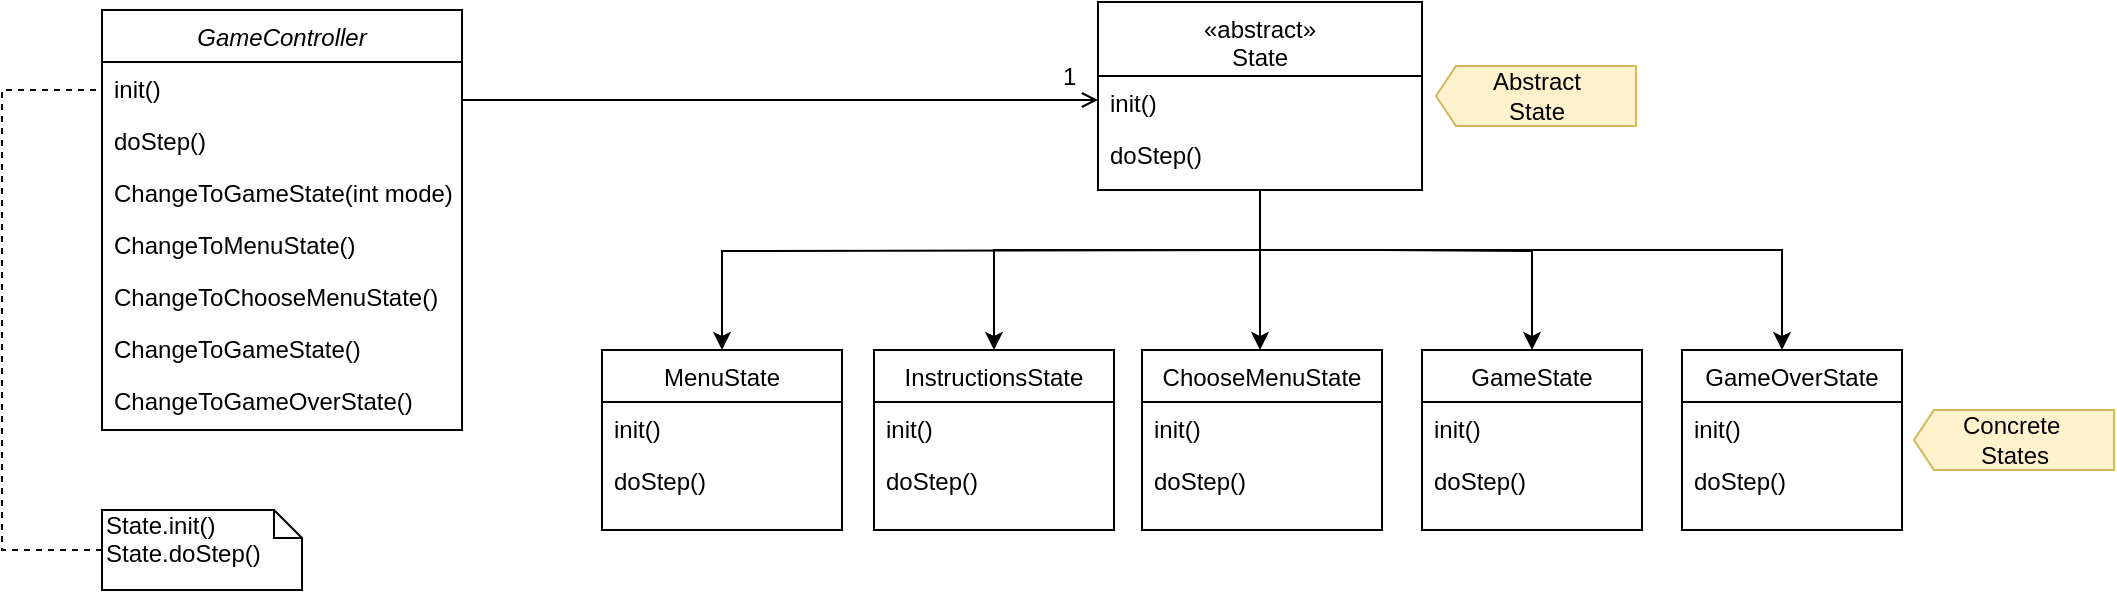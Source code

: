 <mxfile version="13.1.4" type="device"><diagram id="C5RBs43oDa-KdzZeNtuy" name="Page-1"><mxGraphModel dx="1822" dy="737" grid="0" gridSize="10" guides="1" tooltips="1" connect="1" arrows="1" fold="1" page="0" pageScale="1" pageWidth="827" pageHeight="1169" math="0" shadow="0"><root><mxCell id="WIyWlLk6GJQsqaUBKTNV-0"/><mxCell id="WIyWlLk6GJQsqaUBKTNV-1" parent="WIyWlLk6GJQsqaUBKTNV-0"/><mxCell id="uVAmfsBUVy08bA7-TUdP-8" style="edgeStyle=orthogonalEdgeStyle;rounded=0;orthogonalLoop=1;jettySize=auto;html=1;entryX=0.5;entryY=0;entryDx=0;entryDy=0;" parent="WIyWlLk6GJQsqaUBKTNV-1" target="uVAmfsBUVy08bA7-TUdP-9" edge="1"><mxGeometry relative="1" as="geometry"><mxPoint x="589" y="280" as="targetPoint"/><mxPoint x="650" y="240" as="sourcePoint"/></mxGeometry></mxCell><mxCell id="uVAmfsBUVy08bA7-TUdP-16" value="" style="edgeStyle=orthogonalEdgeStyle;rounded=0;orthogonalLoop=1;jettySize=auto;html=1;" parent="WIyWlLk6GJQsqaUBKTNV-1" target="uVAmfsBUVy08bA7-TUdP-13" edge="1"><mxGeometry relative="1" as="geometry"><mxPoint x="589" y="240" as="sourcePoint"/><Array as="points"><mxPoint x="589" y="280"/><mxPoint x="589" y="280"/></Array></mxGeometry></mxCell><mxCell id="uVAmfsBUVy08bA7-TUdP-21" value="" style="edgeStyle=orthogonalEdgeStyle;rounded=0;orthogonalLoop=1;jettySize=auto;html=1;" parent="WIyWlLk6GJQsqaUBKTNV-1" target="uVAmfsBUVy08bA7-TUdP-18" edge="1"><mxGeometry relative="1" as="geometry"><mxPoint x="600" y="240" as="sourcePoint"/></mxGeometry></mxCell><mxCell id="uVAmfsBUVy08bA7-TUdP-27" value="" style="edgeStyle=orthogonalEdgeStyle;rounded=0;orthogonalLoop=1;jettySize=auto;html=1;" parent="WIyWlLk6GJQsqaUBKTNV-1" source="zkfFHV4jXpPFQw0GAbJ--17" target="uVAmfsBUVy08bA7-TUdP-24" edge="1"><mxGeometry relative="1" as="geometry"><Array as="points"><mxPoint x="589" y="240"/><mxPoint x="850" y="240"/></Array></mxGeometry></mxCell><mxCell id="zkfFHV4jXpPFQw0GAbJ--17" value="«abstract»&#10;State" style="swimlane;fontStyle=0;align=center;verticalAlign=top;childLayout=stackLayout;horizontal=1;startSize=37;horizontalStack=0;resizeParent=1;resizeLast=0;collapsible=1;marginBottom=0;rounded=0;shadow=0;strokeWidth=1;" parent="WIyWlLk6GJQsqaUBKTNV-1" vertex="1"><mxGeometry x="508" y="116" width="162" height="94" as="geometry"><mxRectangle x="550" y="140" width="160" height="26" as="alternateBounds"/></mxGeometry></mxCell><mxCell id="zkfFHV4jXpPFQw0GAbJ--18" value="init()&#10;" style="text;align=left;verticalAlign=top;spacingLeft=4;spacingRight=4;overflow=hidden;rotatable=0;points=[[0,0.5],[1,0.5]];portConstraint=eastwest;" parent="zkfFHV4jXpPFQw0GAbJ--17" vertex="1"><mxGeometry y="37" width="162" height="26" as="geometry"/></mxCell><mxCell id="zkfFHV4jXpPFQw0GAbJ--19" value="doStep()" style="text;align=left;verticalAlign=top;spacingLeft=4;spacingRight=4;overflow=hidden;rotatable=0;points=[[0,0.5],[1,0.5]];portConstraint=eastwest;rounded=0;shadow=0;html=0;" parent="zkfFHV4jXpPFQw0GAbJ--17" vertex="1"><mxGeometry y="63" width="162" height="26" as="geometry"/></mxCell><mxCell id="zkfFHV4jXpPFQw0GAbJ--26" value="" style="endArrow=open;shadow=0;strokeWidth=1;strokeColor=#000000;rounded=0;endFill=1;edgeStyle=elbowEdgeStyle;elbow=vertical;" parent="WIyWlLk6GJQsqaUBKTNV-1" source="zkfFHV4jXpPFQw0GAbJ--0" target="zkfFHV4jXpPFQw0GAbJ--17" edge="1"><mxGeometry x="0.5" y="41" relative="1" as="geometry"><mxPoint x="380" y="192" as="sourcePoint"/><mxPoint x="540" y="192" as="targetPoint"/><mxPoint x="-40" y="32" as="offset"/></mxGeometry></mxCell><mxCell id="zkfFHV4jXpPFQw0GAbJ--28" value="1" style="resizable=0;align=right;verticalAlign=bottom;labelBackgroundColor=none;fontSize=12;" parent="zkfFHV4jXpPFQw0GAbJ--26" connectable="0" vertex="1"><mxGeometry x="1" relative="1" as="geometry"><mxPoint x="-9.33" y="-2.83" as="offset"/></mxGeometry></mxCell><mxCell id="uVAmfsBUVy08bA7-TUdP-32" style="edgeStyle=orthogonalEdgeStyle;rounded=0;orthogonalLoop=1;jettySize=auto;html=1;entryX=0.5;entryY=0;entryDx=0;entryDy=0;" parent="WIyWlLk6GJQsqaUBKTNV-1" source="zkfFHV4jXpPFQw0GAbJ--17" target="uVAmfsBUVy08bA7-TUdP-28" edge="1"><mxGeometry relative="1" as="geometry"><mxPoint x="461" y="400" as="targetPoint"/><mxPoint x="589.0" y="210.0" as="sourcePoint"/><Array as="points"><mxPoint x="589" y="240"/><mxPoint x="456" y="240"/></Array></mxGeometry></mxCell><mxCell id="zkfFHV4jXpPFQw0GAbJ--0" value="GameController" style="swimlane;fontStyle=2;align=center;verticalAlign=top;childLayout=stackLayout;horizontal=1;startSize=26;horizontalStack=0;resizeParent=1;resizeLast=0;collapsible=1;marginBottom=0;rounded=0;shadow=0;strokeWidth=1;" parent="WIyWlLk6GJQsqaUBKTNV-1" vertex="1"><mxGeometry x="10" y="120" width="180" height="210" as="geometry"><mxRectangle x="230" y="140" width="160" height="26" as="alternateBounds"/></mxGeometry></mxCell><mxCell id="zkfFHV4jXpPFQw0GAbJ--1" value="init()" style="text;align=left;verticalAlign=top;spacingLeft=4;spacingRight=4;overflow=hidden;rotatable=0;points=[[0,0.5],[1,0.5]];portConstraint=eastwest;" parent="zkfFHV4jXpPFQw0GAbJ--0" vertex="1"><mxGeometry y="26" width="180" height="26" as="geometry"/></mxCell><mxCell id="zkfFHV4jXpPFQw0GAbJ--2" value="doStep()" style="text;align=left;verticalAlign=top;spacingLeft=4;spacingRight=4;overflow=hidden;rotatable=0;points=[[0,0.5],[1,0.5]];portConstraint=eastwest;rounded=0;shadow=0;html=0;" parent="zkfFHV4jXpPFQw0GAbJ--0" vertex="1"><mxGeometry y="52" width="180" height="26" as="geometry"/></mxCell><mxCell id="uVAmfsBUVy08bA7-TUdP-38" value="ChangeToGameState(int mode)" style="text;align=left;verticalAlign=top;spacingLeft=4;spacingRight=4;overflow=hidden;rotatable=0;points=[[0,0.5],[1,0.5]];portConstraint=eastwest;rounded=0;shadow=0;html=0;" parent="zkfFHV4jXpPFQw0GAbJ--0" vertex="1"><mxGeometry y="78" width="180" height="26" as="geometry"/></mxCell><mxCell id="uVAmfsBUVy08bA7-TUdP-39" value="ChangeToMenuState()" style="text;align=left;verticalAlign=top;spacingLeft=4;spacingRight=4;overflow=hidden;rotatable=0;points=[[0,0.5],[1,0.5]];portConstraint=eastwest;rounded=0;shadow=0;html=0;" parent="zkfFHV4jXpPFQw0GAbJ--0" vertex="1"><mxGeometry y="104" width="180" height="26" as="geometry"/></mxCell><mxCell id="uVAmfsBUVy08bA7-TUdP-40" value="ChangeToChooseMenuState()" style="text;align=left;verticalAlign=top;spacingLeft=4;spacingRight=4;overflow=hidden;rotatable=0;points=[[0,0.5],[1,0.5]];portConstraint=eastwest;rounded=0;shadow=0;html=0;" parent="zkfFHV4jXpPFQw0GAbJ--0" vertex="1"><mxGeometry y="130" width="180" height="26" as="geometry"/></mxCell><mxCell id="uVAmfsBUVy08bA7-TUdP-41" value="ChangeToGameState()" style="text;align=left;verticalAlign=top;spacingLeft=4;spacingRight=4;overflow=hidden;rotatable=0;points=[[0,0.5],[1,0.5]];portConstraint=eastwest;rounded=0;shadow=0;html=0;" parent="zkfFHV4jXpPFQw0GAbJ--0" vertex="1"><mxGeometry y="156" width="180" height="26" as="geometry"/></mxCell><mxCell id="uVAmfsBUVy08bA7-TUdP-42" value="ChangeToGameOverState()" style="text;align=left;verticalAlign=top;spacingLeft=4;spacingRight=4;overflow=hidden;rotatable=0;points=[[0,0.5],[1,0.5]];portConstraint=eastwest;rounded=0;shadow=0;html=0;" parent="zkfFHV4jXpPFQw0GAbJ--0" vertex="1"><mxGeometry y="182" width="180" height="26" as="geometry"/></mxCell><mxCell id="uVAmfsBUVy08bA7-TUdP-18" value="MenuState" style="swimlane;fontStyle=0;align=center;verticalAlign=top;childLayout=stackLayout;horizontal=1;startSize=26;horizontalStack=0;resizeParent=1;resizeLast=0;collapsible=1;marginBottom=0;rounded=0;shadow=0;strokeWidth=1;" parent="WIyWlLk6GJQsqaUBKTNV-1" vertex="1"><mxGeometry x="260" y="290" width="120" height="90" as="geometry"><mxRectangle x="550" y="140" width="160" height="26" as="alternateBounds"/></mxGeometry></mxCell><mxCell id="uVAmfsBUVy08bA7-TUdP-19" value="init()&#10;" style="text;align=left;verticalAlign=top;spacingLeft=4;spacingRight=4;overflow=hidden;rotatable=0;points=[[0,0.5],[1,0.5]];portConstraint=eastwest;" parent="uVAmfsBUVy08bA7-TUdP-18" vertex="1"><mxGeometry y="26" width="120" height="26" as="geometry"/></mxCell><mxCell id="uVAmfsBUVy08bA7-TUdP-20" value="doStep()" style="text;align=left;verticalAlign=top;spacingLeft=4;spacingRight=4;overflow=hidden;rotatable=0;points=[[0,0.5],[1,0.5]];portConstraint=eastwest;rounded=0;shadow=0;html=0;" parent="uVAmfsBUVy08bA7-TUdP-18" vertex="1"><mxGeometry y="52" width="120" height="26" as="geometry"/></mxCell><mxCell id="uVAmfsBUVy08bA7-TUdP-13" value="ChooseMenuState" style="swimlane;fontStyle=0;align=center;verticalAlign=top;childLayout=stackLayout;horizontal=1;startSize=26;horizontalStack=0;resizeParent=1;resizeLast=0;collapsible=1;marginBottom=0;rounded=0;shadow=0;strokeWidth=1;" parent="WIyWlLk6GJQsqaUBKTNV-1" vertex="1"><mxGeometry x="530" y="290" width="120" height="90" as="geometry"><mxRectangle x="550" y="140" width="160" height="26" as="alternateBounds"/></mxGeometry></mxCell><mxCell id="uVAmfsBUVy08bA7-TUdP-14" value="init()&#10;" style="text;align=left;verticalAlign=top;spacingLeft=4;spacingRight=4;overflow=hidden;rotatable=0;points=[[0,0.5],[1,0.5]];portConstraint=eastwest;" parent="uVAmfsBUVy08bA7-TUdP-13" vertex="1"><mxGeometry y="26" width="120" height="26" as="geometry"/></mxCell><mxCell id="uVAmfsBUVy08bA7-TUdP-15" value="doStep()" style="text;align=left;verticalAlign=top;spacingLeft=4;spacingRight=4;overflow=hidden;rotatable=0;points=[[0,0.5],[1,0.5]];portConstraint=eastwest;rounded=0;shadow=0;html=0;" parent="uVAmfsBUVy08bA7-TUdP-13" vertex="1"><mxGeometry y="52" width="120" height="26" as="geometry"/></mxCell><mxCell id="uVAmfsBUVy08bA7-TUdP-28" value="InstructionsState" style="swimlane;fontStyle=0;align=center;verticalAlign=top;childLayout=stackLayout;horizontal=1;startSize=26;horizontalStack=0;resizeParent=1;resizeLast=0;collapsible=1;marginBottom=0;rounded=0;shadow=0;strokeWidth=1;" parent="WIyWlLk6GJQsqaUBKTNV-1" vertex="1"><mxGeometry x="396" y="290" width="120" height="90" as="geometry"><mxRectangle x="550" y="140" width="160" height="26" as="alternateBounds"/></mxGeometry></mxCell><mxCell id="uVAmfsBUVy08bA7-TUdP-29" value="init()&#10;" style="text;align=left;verticalAlign=top;spacingLeft=4;spacingRight=4;overflow=hidden;rotatable=0;points=[[0,0.5],[1,0.5]];portConstraint=eastwest;" parent="uVAmfsBUVy08bA7-TUdP-28" vertex="1"><mxGeometry y="26" width="120" height="26" as="geometry"/></mxCell><mxCell id="uVAmfsBUVy08bA7-TUdP-30" value="doStep()" style="text;align=left;verticalAlign=top;spacingLeft=4;spacingRight=4;overflow=hidden;rotatable=0;points=[[0,0.5],[1,0.5]];portConstraint=eastwest;rounded=0;shadow=0;html=0;" parent="uVAmfsBUVy08bA7-TUdP-28" vertex="1"><mxGeometry y="52" width="120" height="26" as="geometry"/></mxCell><mxCell id="uVAmfsBUVy08bA7-TUdP-9" value="GameState" style="swimlane;fontStyle=0;align=center;verticalAlign=top;childLayout=stackLayout;horizontal=1;startSize=26;horizontalStack=0;resizeParent=1;resizeLast=0;collapsible=1;marginBottom=0;rounded=0;shadow=0;strokeWidth=1;" parent="WIyWlLk6GJQsqaUBKTNV-1" vertex="1"><mxGeometry x="670" y="290" width="110" height="90" as="geometry"><mxRectangle x="550" y="140" width="160" height="26" as="alternateBounds"/></mxGeometry></mxCell><mxCell id="uVAmfsBUVy08bA7-TUdP-10" value="init()&#10;" style="text;align=left;verticalAlign=top;spacingLeft=4;spacingRight=4;overflow=hidden;rotatable=0;points=[[0,0.5],[1,0.5]];portConstraint=eastwest;" parent="uVAmfsBUVy08bA7-TUdP-9" vertex="1"><mxGeometry y="26" width="110" height="26" as="geometry"/></mxCell><mxCell id="uVAmfsBUVy08bA7-TUdP-11" value="doStep()" style="text;align=left;verticalAlign=top;spacingLeft=4;spacingRight=4;overflow=hidden;rotatable=0;points=[[0,0.5],[1,0.5]];portConstraint=eastwest;rounded=0;shadow=0;html=0;" parent="uVAmfsBUVy08bA7-TUdP-9" vertex="1"><mxGeometry y="52" width="110" height="26" as="geometry"/></mxCell><mxCell id="uVAmfsBUVy08bA7-TUdP-24" value="GameOverState" style="swimlane;fontStyle=0;align=center;verticalAlign=top;childLayout=stackLayout;horizontal=1;startSize=26;horizontalStack=0;resizeParent=1;resizeLast=0;collapsible=1;marginBottom=0;rounded=0;shadow=0;strokeWidth=1;" parent="WIyWlLk6GJQsqaUBKTNV-1" vertex="1"><mxGeometry x="800" y="290" width="110" height="90" as="geometry"><mxRectangle x="550" y="140" width="160" height="26" as="alternateBounds"/></mxGeometry></mxCell><mxCell id="uVAmfsBUVy08bA7-TUdP-25" value="init()&#10;" style="text;align=left;verticalAlign=top;spacingLeft=4;spacingRight=4;overflow=hidden;rotatable=0;points=[[0,0.5],[1,0.5]];portConstraint=eastwest;" parent="uVAmfsBUVy08bA7-TUdP-24" vertex="1"><mxGeometry y="26" width="110" height="26" as="geometry"/></mxCell><mxCell id="uVAmfsBUVy08bA7-TUdP-26" value="doStep()" style="text;align=left;verticalAlign=top;spacingLeft=4;spacingRight=4;overflow=hidden;rotatable=0;points=[[0,0.5],[1,0.5]];portConstraint=eastwest;rounded=0;shadow=0;html=0;" parent="uVAmfsBUVy08bA7-TUdP-24" vertex="1"><mxGeometry y="52" width="110" height="26" as="geometry"/></mxCell><mxCell id="uVAmfsBUVy08bA7-TUdP-43" style="edgeStyle=orthogonalEdgeStyle;rounded=0;orthogonalLoop=1;jettySize=auto;html=1;endArrow=none;endFill=0;entryX=0;entryY=0.5;entryDx=0;entryDy=0;dashed=1;" parent="WIyWlLk6GJQsqaUBKTNV-1" source="uVAmfsBUVy08bA7-TUdP-33" target="uVAmfsBUVy08bA7-TUdP-39" edge="1"><mxGeometry relative="1" as="geometry"><mxPoint x="80" y="330.0" as="targetPoint"/><Array as="points"><mxPoint x="-40" y="390"/><mxPoint x="-40" y="160"/><mxPoint x="10" y="160"/></Array></mxGeometry></mxCell><mxCell id="uVAmfsBUVy08bA7-TUdP-33" value="State.init()&lt;br&gt;State.doStep()" style="shape=note;whiteSpace=wrap;html=1;size=14;verticalAlign=top;align=left;spacingTop=-6;" parent="WIyWlLk6GJQsqaUBKTNV-1" vertex="1"><mxGeometry x="10" y="370" width="100" height="40" as="geometry"/></mxCell><mxCell id="ml-J7-miOdgEJhhowj2L-0" value="Concrete&amp;nbsp;&lt;br&gt;States" style="html=1;shadow=0;dashed=0;align=center;verticalAlign=middle;shape=mxgraph.arrows2.arrow;dy=0;dx=10;notch=0;labelBackgroundColor=none;fillColor=#fff2cc;direction=west;strokeColor=#d6b656;" vertex="1" parent="WIyWlLk6GJQsqaUBKTNV-1"><mxGeometry x="916" y="320" width="100" height="30" as="geometry"/></mxCell><mxCell id="ml-J7-miOdgEJhhowj2L-1" value="Abstract&lt;br&gt;State" style="html=1;shadow=0;dashed=0;align=center;verticalAlign=middle;shape=mxgraph.arrows2.arrow;dy=0;dx=10;notch=0;labelBackgroundColor=none;fillColor=#fff2cc;direction=west;strokeColor=#d6b656;" vertex="1" parent="WIyWlLk6GJQsqaUBKTNV-1"><mxGeometry x="677" y="148" width="100" height="30" as="geometry"/></mxCell></root></mxGraphModel></diagram></mxfile>